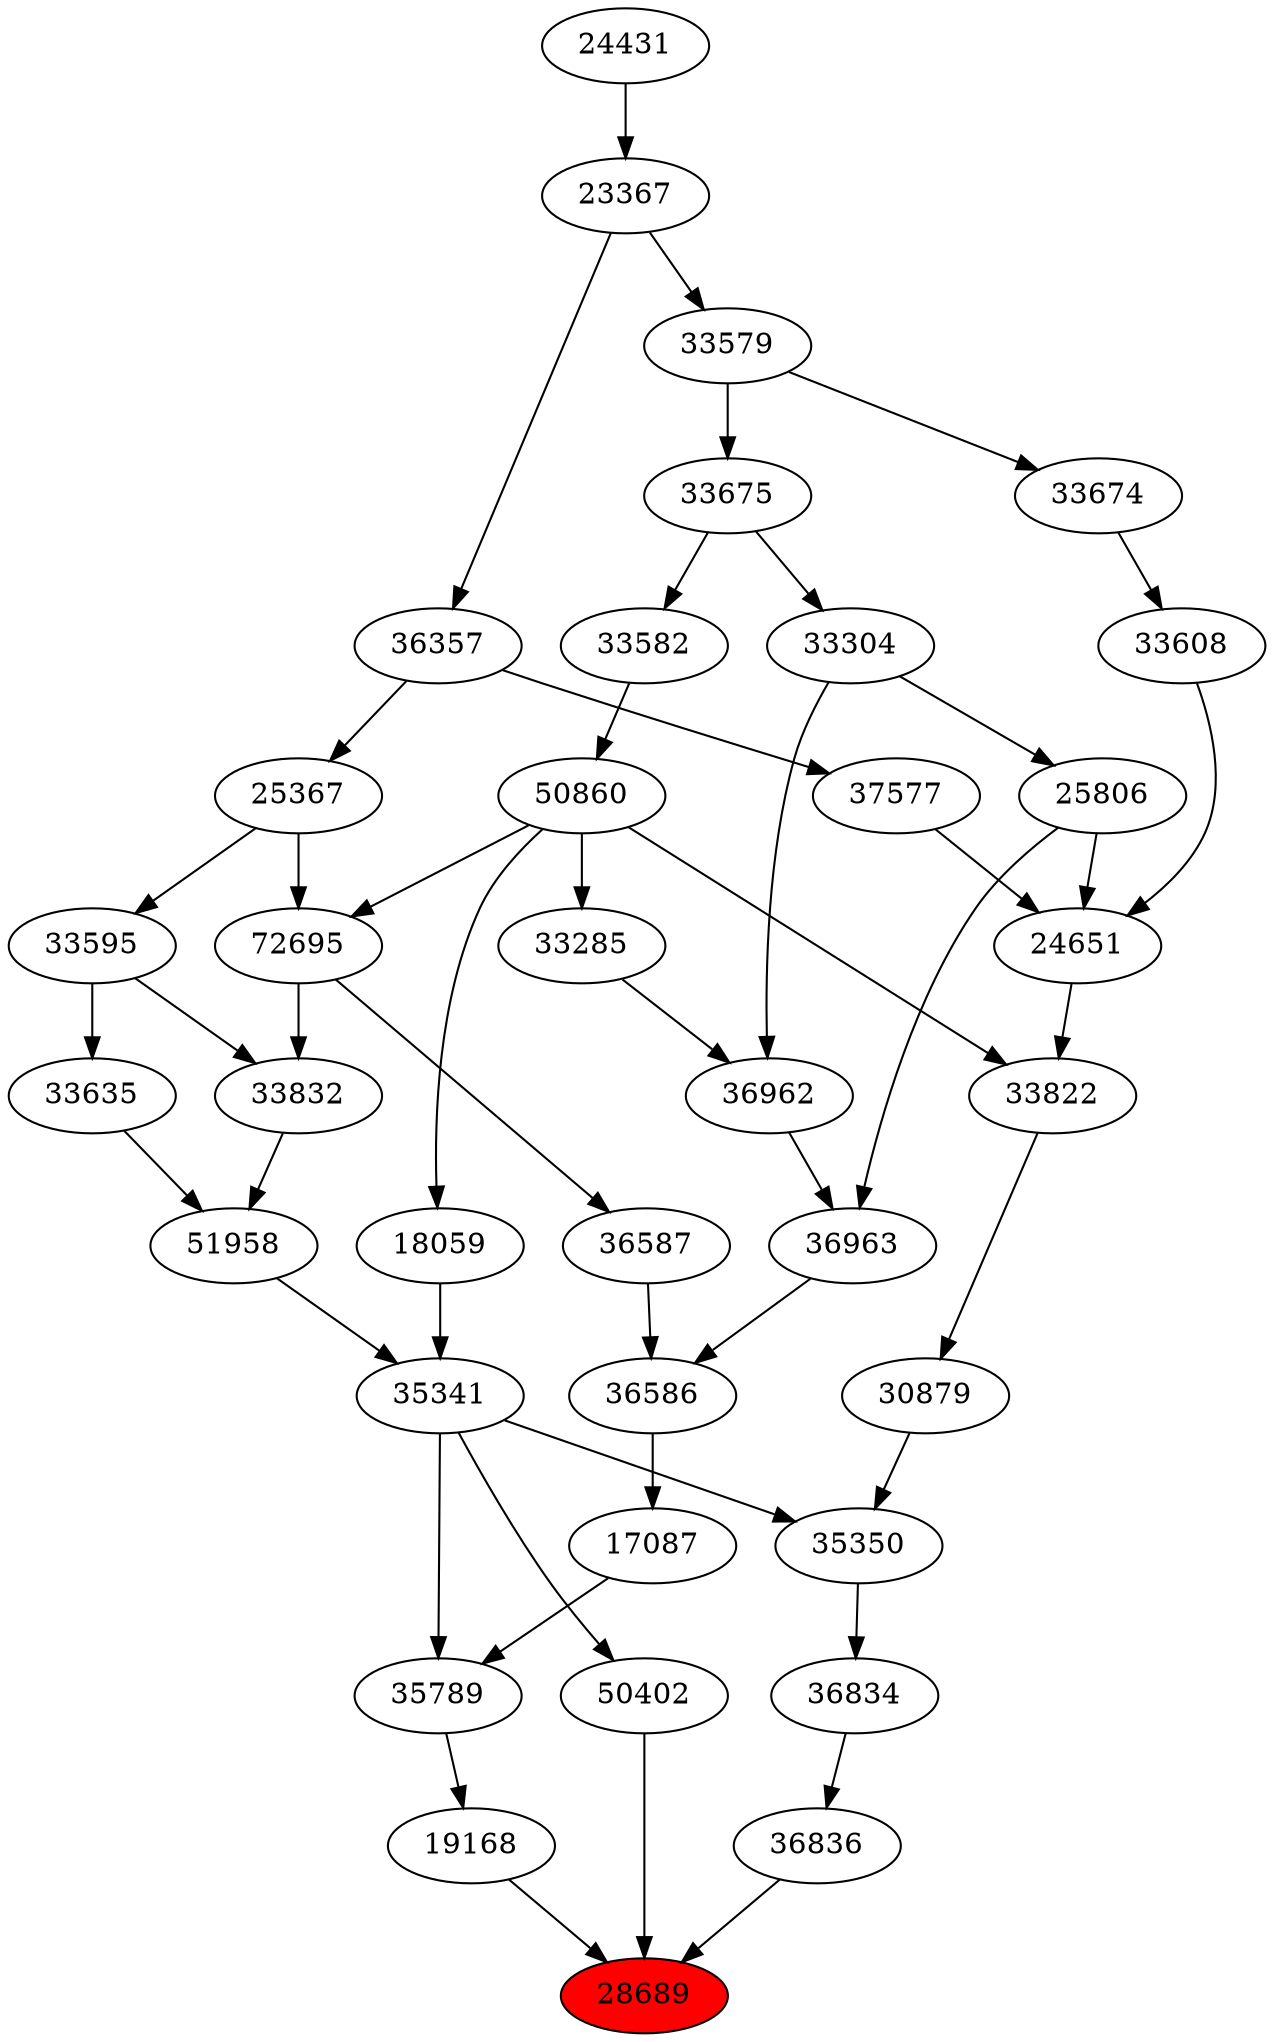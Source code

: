 strict digraph{ 
28689 [label="28689" fillcolor=red style=filled]
36836 -> 28689
19168 -> 28689
50402 -> 28689
36836 [label="36836"]
36834 -> 36836
19168 [label="19168"]
35789 -> 19168
50402 [label="50402"]
35341 -> 50402
36834 [label="36834"]
35350 -> 36834
35789 [label="35789"]
17087 -> 35789
35341 -> 35789
35341 [label="35341"]
51958 -> 35341
18059 -> 35341
35350 [label="35350"]
30879 -> 35350
35341 -> 35350
17087 [label="17087"]
36586 -> 17087
51958 [label="51958"]
33832 -> 51958
33635 -> 51958
18059 [label="18059"]
50860 -> 18059
30879 [label="30879"]
33822 -> 30879
36586 [label="36586"]
36587 -> 36586
36963 -> 36586
33832 [label="33832"]
72695 -> 33832
33595 -> 33832
33635 [label="33635"]
33595 -> 33635
50860 [label="50860"]
33582 -> 50860
33822 [label="33822"]
24651 -> 33822
50860 -> 33822
36587 [label="36587"]
72695 -> 36587
36963 [label="36963"]
36962 -> 36963
25806 -> 36963
72695 [label="72695"]
50860 -> 72695
25367 -> 72695
33595 [label="33595"]
25367 -> 33595
33582 [label="33582"]
33675 -> 33582
24651 [label="24651"]
25806 -> 24651
33608 -> 24651
37577 -> 24651
36962 [label="36962"]
33285 -> 36962
33304 -> 36962
25806 [label="25806"]
33304 -> 25806
25367 [label="25367"]
36357 -> 25367
33675 [label="33675"]
33579 -> 33675
33608 [label="33608"]
33674 -> 33608
37577 [label="37577"]
36357 -> 37577
33285 [label="33285"]
50860 -> 33285
33304 [label="33304"]
33675 -> 33304
36357 [label="36357"]
23367 -> 36357
33579 [label="33579"]
23367 -> 33579
33674 [label="33674"]
33579 -> 33674
23367 [label="23367"]
24431 -> 23367
24431 [label="24431"]
}